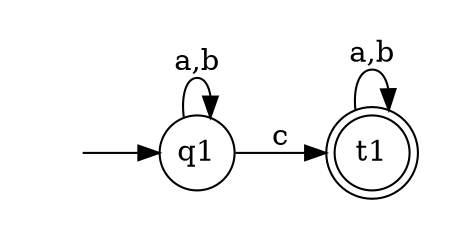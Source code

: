 digraph {
	rankdir=LR;
	margin=0.2;
	size=3.5;
	node [margin=0 shape=circle];
	t1[shape=doublecircle];
	" "[color=white width=0];

	" " -> q1;
	q1 -> t1[label=c];
	q1 -> q1[label="a,b"];
	t1 -> t1[label="a,b"];
}